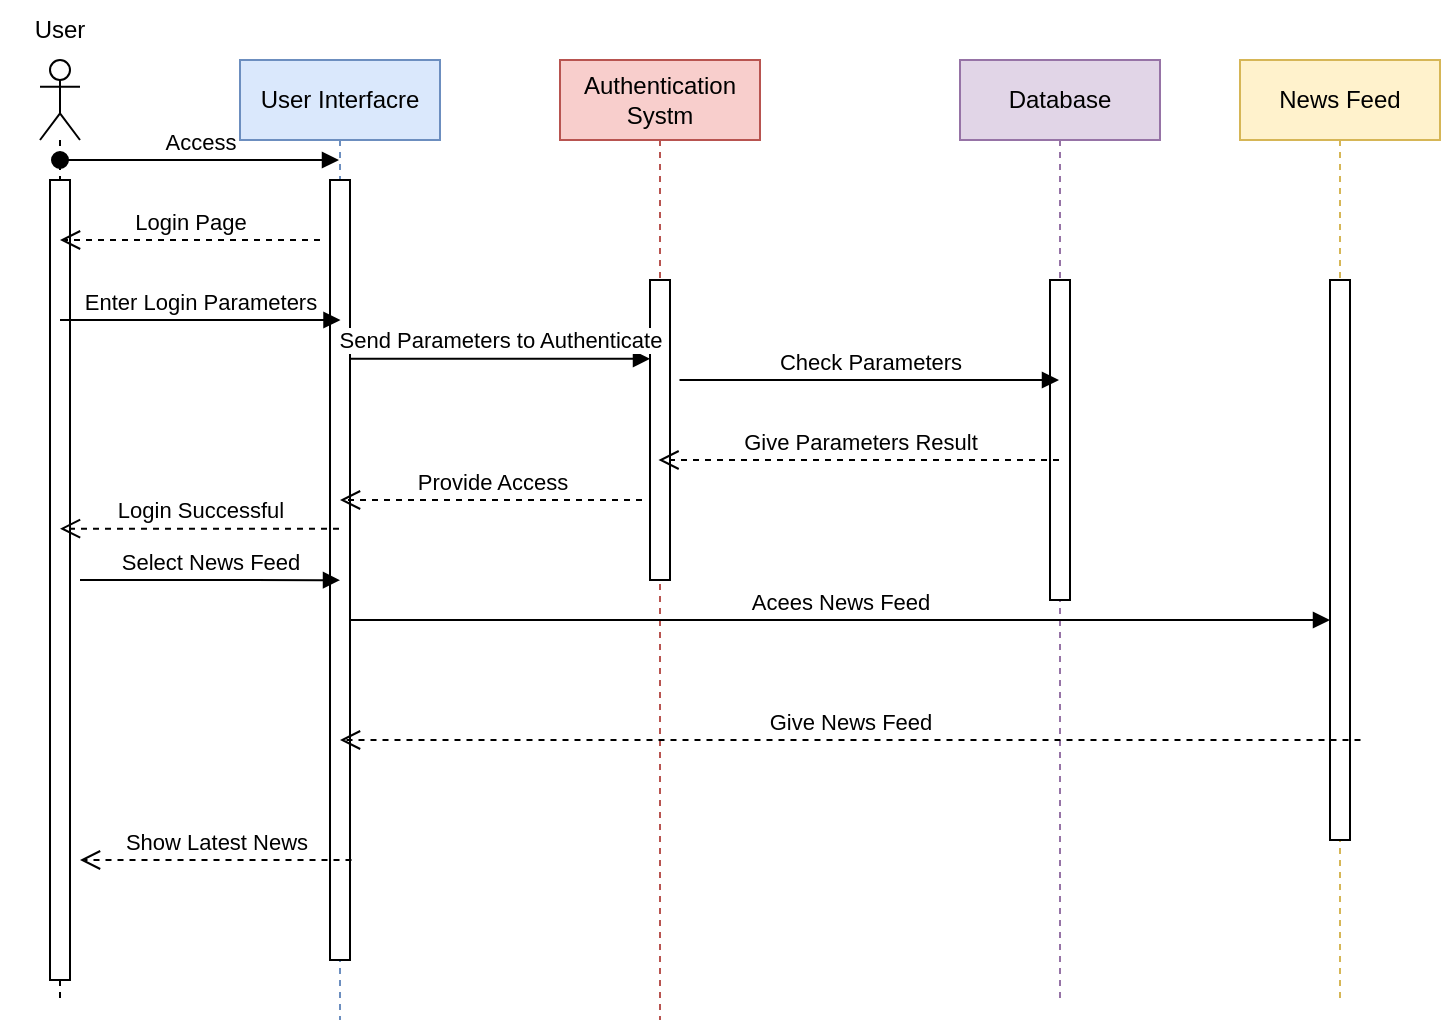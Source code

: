 <mxfile version="24.4.0" type="github">
  <diagram name="Page-1" id="2YBvvXClWsGukQMizWep">
    <mxGraphModel dx="1585" dy="579" grid="1" gridSize="10" guides="1" tooltips="1" connect="1" arrows="1" fold="1" page="1" pageScale="1" pageWidth="850" pageHeight="1100" math="0" shadow="0">
      <root>
        <mxCell id="0" />
        <mxCell id="1" parent="0" />
        <mxCell id="aM9ryv3xv72pqoxQDRHE-5" value="Authentication Systm" style="shape=umlLifeline;perimeter=lifelinePerimeter;whiteSpace=wrap;html=1;container=0;dropTarget=0;collapsible=0;recursiveResize=0;outlineConnect=0;portConstraint=eastwest;newEdgeStyle={&quot;edgeStyle&quot;:&quot;elbowEdgeStyle&quot;,&quot;elbow&quot;:&quot;vertical&quot;,&quot;curved&quot;:0,&quot;rounded&quot;:0};fillColor=#f8cecc;strokeColor=#b85450;" parent="1" vertex="1">
          <mxGeometry x="390" y="50" width="100" height="480" as="geometry" />
        </mxCell>
        <mxCell id="2YvhY-xGPEZNMPuFePd9-11" value="" style="html=1;points=[[0,0,0,0,5],[0,1,0,0,-5],[1,0,0,0,5],[1,1,0,0,-5]];perimeter=orthogonalPerimeter;outlineConnect=0;targetShapes=umlLifeline;portConstraint=eastwest;newEdgeStyle={&quot;curved&quot;:0,&quot;rounded&quot;:0};" vertex="1" parent="aM9ryv3xv72pqoxQDRHE-5">
          <mxGeometry x="45" y="110" width="10" height="150" as="geometry" />
        </mxCell>
        <mxCell id="2YvhY-xGPEZNMPuFePd9-2" value="User Interfacre" style="shape=umlLifeline;perimeter=lifelinePerimeter;whiteSpace=wrap;html=1;container=0;dropTarget=0;collapsible=0;recursiveResize=0;outlineConnect=0;portConstraint=eastwest;newEdgeStyle={&quot;edgeStyle&quot;:&quot;elbowEdgeStyle&quot;,&quot;elbow&quot;:&quot;vertical&quot;,&quot;curved&quot;:0,&quot;rounded&quot;:0};fillColor=#dae8fc;strokeColor=#6c8ebf;" vertex="1" parent="1">
          <mxGeometry x="230" y="50" width="100" height="480" as="geometry" />
        </mxCell>
        <mxCell id="2YvhY-xGPEZNMPuFePd9-10" value="" style="html=1;points=[[0,0,0,0,5],[0,1,0,0,-5],[1,0,0,0,5],[1,1,0,0,-5]];perimeter=orthogonalPerimeter;outlineConnect=0;targetShapes=umlLifeline;portConstraint=eastwest;newEdgeStyle={&quot;curved&quot;:0,&quot;rounded&quot;:0};" vertex="1" parent="2YvhY-xGPEZNMPuFePd9-2">
          <mxGeometry x="45" y="60" width="10" height="390" as="geometry" />
        </mxCell>
        <mxCell id="2YvhY-xGPEZNMPuFePd9-3" value="Database" style="shape=umlLifeline;perimeter=lifelinePerimeter;whiteSpace=wrap;html=1;container=0;dropTarget=0;collapsible=0;recursiveResize=0;outlineConnect=0;portConstraint=eastwest;newEdgeStyle={&quot;edgeStyle&quot;:&quot;elbowEdgeStyle&quot;,&quot;elbow&quot;:&quot;vertical&quot;,&quot;curved&quot;:0,&quot;rounded&quot;:0};fillColor=#e1d5e7;strokeColor=#9673a6;" vertex="1" parent="1">
          <mxGeometry x="590" y="50" width="100" height="470" as="geometry" />
        </mxCell>
        <mxCell id="2YvhY-xGPEZNMPuFePd9-12" value="" style="html=1;points=[[0,0,0,0,5],[0,1,0,0,-5],[1,0,0,0,5],[1,1,0,0,-5]];perimeter=orthogonalPerimeter;outlineConnect=0;targetShapes=umlLifeline;portConstraint=eastwest;newEdgeStyle={&quot;curved&quot;:0,&quot;rounded&quot;:0};" vertex="1" parent="2YvhY-xGPEZNMPuFePd9-3">
          <mxGeometry x="45" y="110" width="10" height="160" as="geometry" />
        </mxCell>
        <mxCell id="2YvhY-xGPEZNMPuFePd9-4" value="News Feed" style="shape=umlLifeline;perimeter=lifelinePerimeter;whiteSpace=wrap;html=1;container=0;dropTarget=0;collapsible=0;recursiveResize=0;outlineConnect=0;portConstraint=eastwest;newEdgeStyle={&quot;edgeStyle&quot;:&quot;elbowEdgeStyle&quot;,&quot;elbow&quot;:&quot;vertical&quot;,&quot;curved&quot;:0,&quot;rounded&quot;:0};fillColor=#fff2cc;strokeColor=#d6b656;" vertex="1" parent="1">
          <mxGeometry x="730" y="50" width="100" height="470" as="geometry" />
        </mxCell>
        <mxCell id="2YvhY-xGPEZNMPuFePd9-14" value="" style="html=1;points=[[0,0,0,0,5],[0,1,0,0,-5],[1,0,0,0,5],[1,1,0,0,-5]];perimeter=orthogonalPerimeter;outlineConnect=0;targetShapes=umlLifeline;portConstraint=eastwest;newEdgeStyle={&quot;curved&quot;:0,&quot;rounded&quot;:0};" vertex="1" parent="2YvhY-xGPEZNMPuFePd9-4">
          <mxGeometry x="45" y="110" width="10" height="280" as="geometry" />
        </mxCell>
        <mxCell id="2YvhY-xGPEZNMPuFePd9-6" value="" style="shape=umlLifeline;perimeter=lifelinePerimeter;whiteSpace=wrap;html=1;container=1;dropTarget=0;collapsible=0;recursiveResize=0;outlineConnect=0;portConstraint=eastwest;newEdgeStyle={&quot;curved&quot;:0,&quot;rounded&quot;:0};participant=umlActor;" vertex="1" parent="1">
          <mxGeometry x="130" y="50" width="20" height="470" as="geometry" />
        </mxCell>
        <mxCell id="2YvhY-xGPEZNMPuFePd9-7" value="" style="html=1;points=[[0,0,0,0,5],[0,1,0,0,-5],[1,0,0,0,5],[1,1,0,0,-5]];perimeter=orthogonalPerimeter;outlineConnect=0;targetShapes=umlLifeline;portConstraint=eastwest;newEdgeStyle={&quot;curved&quot;:0,&quot;rounded&quot;:0};" vertex="1" parent="2YvhY-xGPEZNMPuFePd9-6">
          <mxGeometry x="5" y="60" width="10" height="400" as="geometry" />
        </mxCell>
        <mxCell id="2YvhY-xGPEZNMPuFePd9-16" value="User" style="text;html=1;align=center;verticalAlign=middle;whiteSpace=wrap;rounded=0;" vertex="1" parent="1">
          <mxGeometry x="110" y="20" width="60" height="30" as="geometry" />
        </mxCell>
        <mxCell id="2YvhY-xGPEZNMPuFePd9-17" value="Access" style="html=1;verticalAlign=bottom;startArrow=oval;startFill=1;endArrow=block;startSize=8;curved=0;rounded=0;" edge="1" parent="1" source="2YvhY-xGPEZNMPuFePd9-6" target="2YvhY-xGPEZNMPuFePd9-2">
          <mxGeometry width="60" relative="1" as="geometry">
            <mxPoint x="150" y="100" as="sourcePoint" />
            <mxPoint x="210" y="100" as="targetPoint" />
            <Array as="points">
              <mxPoint x="230" y="100" />
            </Array>
          </mxGeometry>
        </mxCell>
        <mxCell id="2YvhY-xGPEZNMPuFePd9-19" value="Enter Login Parameters" style="html=1;verticalAlign=bottom;endArrow=block;curved=0;rounded=0;" edge="1" parent="1">
          <mxGeometry width="80" relative="1" as="geometry">
            <mxPoint x="140" y="180" as="sourcePoint" />
            <mxPoint x="280.25" y="180" as="targetPoint" />
          </mxGeometry>
        </mxCell>
        <mxCell id="2YvhY-xGPEZNMPuFePd9-20" value="Login Page" style="html=1;verticalAlign=bottom;endArrow=open;dashed=1;endSize=8;curved=0;rounded=0;" edge="1" parent="1" target="2YvhY-xGPEZNMPuFePd9-6">
          <mxGeometry relative="1" as="geometry">
            <mxPoint x="270" y="140" as="sourcePoint" />
            <mxPoint x="190" y="140" as="targetPoint" />
          </mxGeometry>
        </mxCell>
        <mxCell id="2YvhY-xGPEZNMPuFePd9-21" value="Send Parameters to Authenticate" style="html=1;verticalAlign=bottom;endArrow=block;curved=0;rounded=0;" edge="1" parent="1" target="2YvhY-xGPEZNMPuFePd9-11">
          <mxGeometry width="80" relative="1" as="geometry">
            <mxPoint x="285" y="199.38" as="sourcePoint" />
            <mxPoint x="425.25" y="199.38" as="targetPoint" />
          </mxGeometry>
        </mxCell>
        <mxCell id="2YvhY-xGPEZNMPuFePd9-22" value="Check Parameters" style="html=1;verticalAlign=bottom;endArrow=block;curved=0;rounded=0;" edge="1" parent="1" target="2YvhY-xGPEZNMPuFePd9-3">
          <mxGeometry width="80" relative="1" as="geometry">
            <mxPoint x="449.75" y="210" as="sourcePoint" />
            <mxPoint x="590.0" y="210" as="targetPoint" />
          </mxGeometry>
        </mxCell>
        <mxCell id="2YvhY-xGPEZNMPuFePd9-23" value="Give Parameters Result" style="html=1;verticalAlign=bottom;endArrow=open;dashed=1;endSize=8;curved=0;rounded=0;" edge="1" parent="1">
          <mxGeometry relative="1" as="geometry">
            <mxPoint x="639.5" y="250.0" as="sourcePoint" />
            <mxPoint x="439.25" y="250.0" as="targetPoint" />
          </mxGeometry>
        </mxCell>
        <mxCell id="2YvhY-xGPEZNMPuFePd9-24" value="Provide Access" style="html=1;verticalAlign=bottom;endArrow=open;dashed=1;endSize=8;curved=0;rounded=0;" edge="1" parent="1" target="2YvhY-xGPEZNMPuFePd9-2">
          <mxGeometry relative="1" as="geometry">
            <mxPoint x="431" y="270" as="sourcePoint" />
            <mxPoint x="300" y="270" as="targetPoint" />
          </mxGeometry>
        </mxCell>
        <mxCell id="2YvhY-xGPEZNMPuFePd9-25" value="Acees News Feed" style="html=1;verticalAlign=bottom;endArrow=block;curved=0;rounded=0;" edge="1" parent="1" target="2YvhY-xGPEZNMPuFePd9-14">
          <mxGeometry width="80" relative="1" as="geometry">
            <mxPoint x="285" y="330" as="sourcePoint" />
            <mxPoint x="425.25" y="330" as="targetPoint" />
          </mxGeometry>
        </mxCell>
        <mxCell id="2YvhY-xGPEZNMPuFePd9-26" value="Give News Feed" style="html=1;verticalAlign=bottom;endArrow=open;dashed=1;endSize=8;curved=0;rounded=0;" edge="1" parent="1" target="2YvhY-xGPEZNMPuFePd9-2">
          <mxGeometry relative="1" as="geometry">
            <mxPoint x="790.25" y="390.0" as="sourcePoint" />
            <mxPoint x="300" y="390" as="targetPoint" />
          </mxGeometry>
        </mxCell>
        <mxCell id="2YvhY-xGPEZNMPuFePd9-27" value="Select News Feed" style="html=1;verticalAlign=bottom;endArrow=block;curved=0;rounded=0;entryX=0.5;entryY=0.513;entryDx=0;entryDy=0;entryPerimeter=0;" edge="1" parent="1" target="2YvhY-xGPEZNMPuFePd9-10">
          <mxGeometry width="80" relative="1" as="geometry">
            <mxPoint x="150" y="310" as="sourcePoint" />
            <mxPoint x="270" y="310" as="targetPoint" />
          </mxGeometry>
        </mxCell>
        <mxCell id="2YvhY-xGPEZNMPuFePd9-28" value="Show Latest News" style="html=1;verticalAlign=bottom;endArrow=open;dashed=1;endSize=8;curved=0;rounded=0;" edge="1" parent="1">
          <mxGeometry relative="1" as="geometry">
            <mxPoint x="285.75" y="450.0" as="sourcePoint" />
            <mxPoint x="150" y="450.0" as="targetPoint" />
          </mxGeometry>
        </mxCell>
        <mxCell id="2YvhY-xGPEZNMPuFePd9-29" value="Login Successful" style="html=1;verticalAlign=bottom;endArrow=open;dashed=1;endSize=8;curved=0;rounded=0;" edge="1" parent="1">
          <mxGeometry relative="1" as="geometry">
            <mxPoint x="279.5" y="284.33" as="sourcePoint" />
            <mxPoint x="140" y="284.33" as="targetPoint" />
          </mxGeometry>
        </mxCell>
      </root>
    </mxGraphModel>
  </diagram>
</mxfile>
